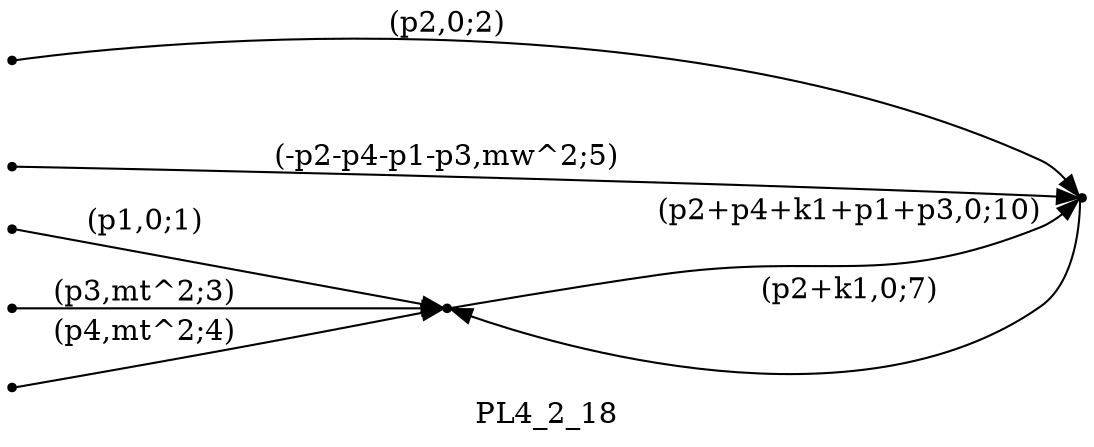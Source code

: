 digraph PL4_2_18 {
  label="PL4_2_18";
  rankdir="LR";
  subgraph edges {
    -1 -> 3 [label="(p1,0;1)"];
    -2 -> 1 [label="(p2,0;2)"];
    -3 -> 3 [label="(p3,mt^2;3)"];
    -4 -> 3 [label="(p4,mt^2;4)"];
    -5 -> 1 [label="(-p2-p4-p1-p3,mw^2;5)"];
    1 -> 3 [label="(p2+k1,0;7)"];
    3 -> 1 [label="(p2+p4+k1+p1+p3,0;10)"];
  }
  subgraph incoming { rank="source"; -1; -2; -3; -4; -5; }
-5 [shape=point];
-4 [shape=point];
-3 [shape=point];
-2 [shape=point];
-1 [shape=point];
1 [shape=point];
3 [shape=point];
}

